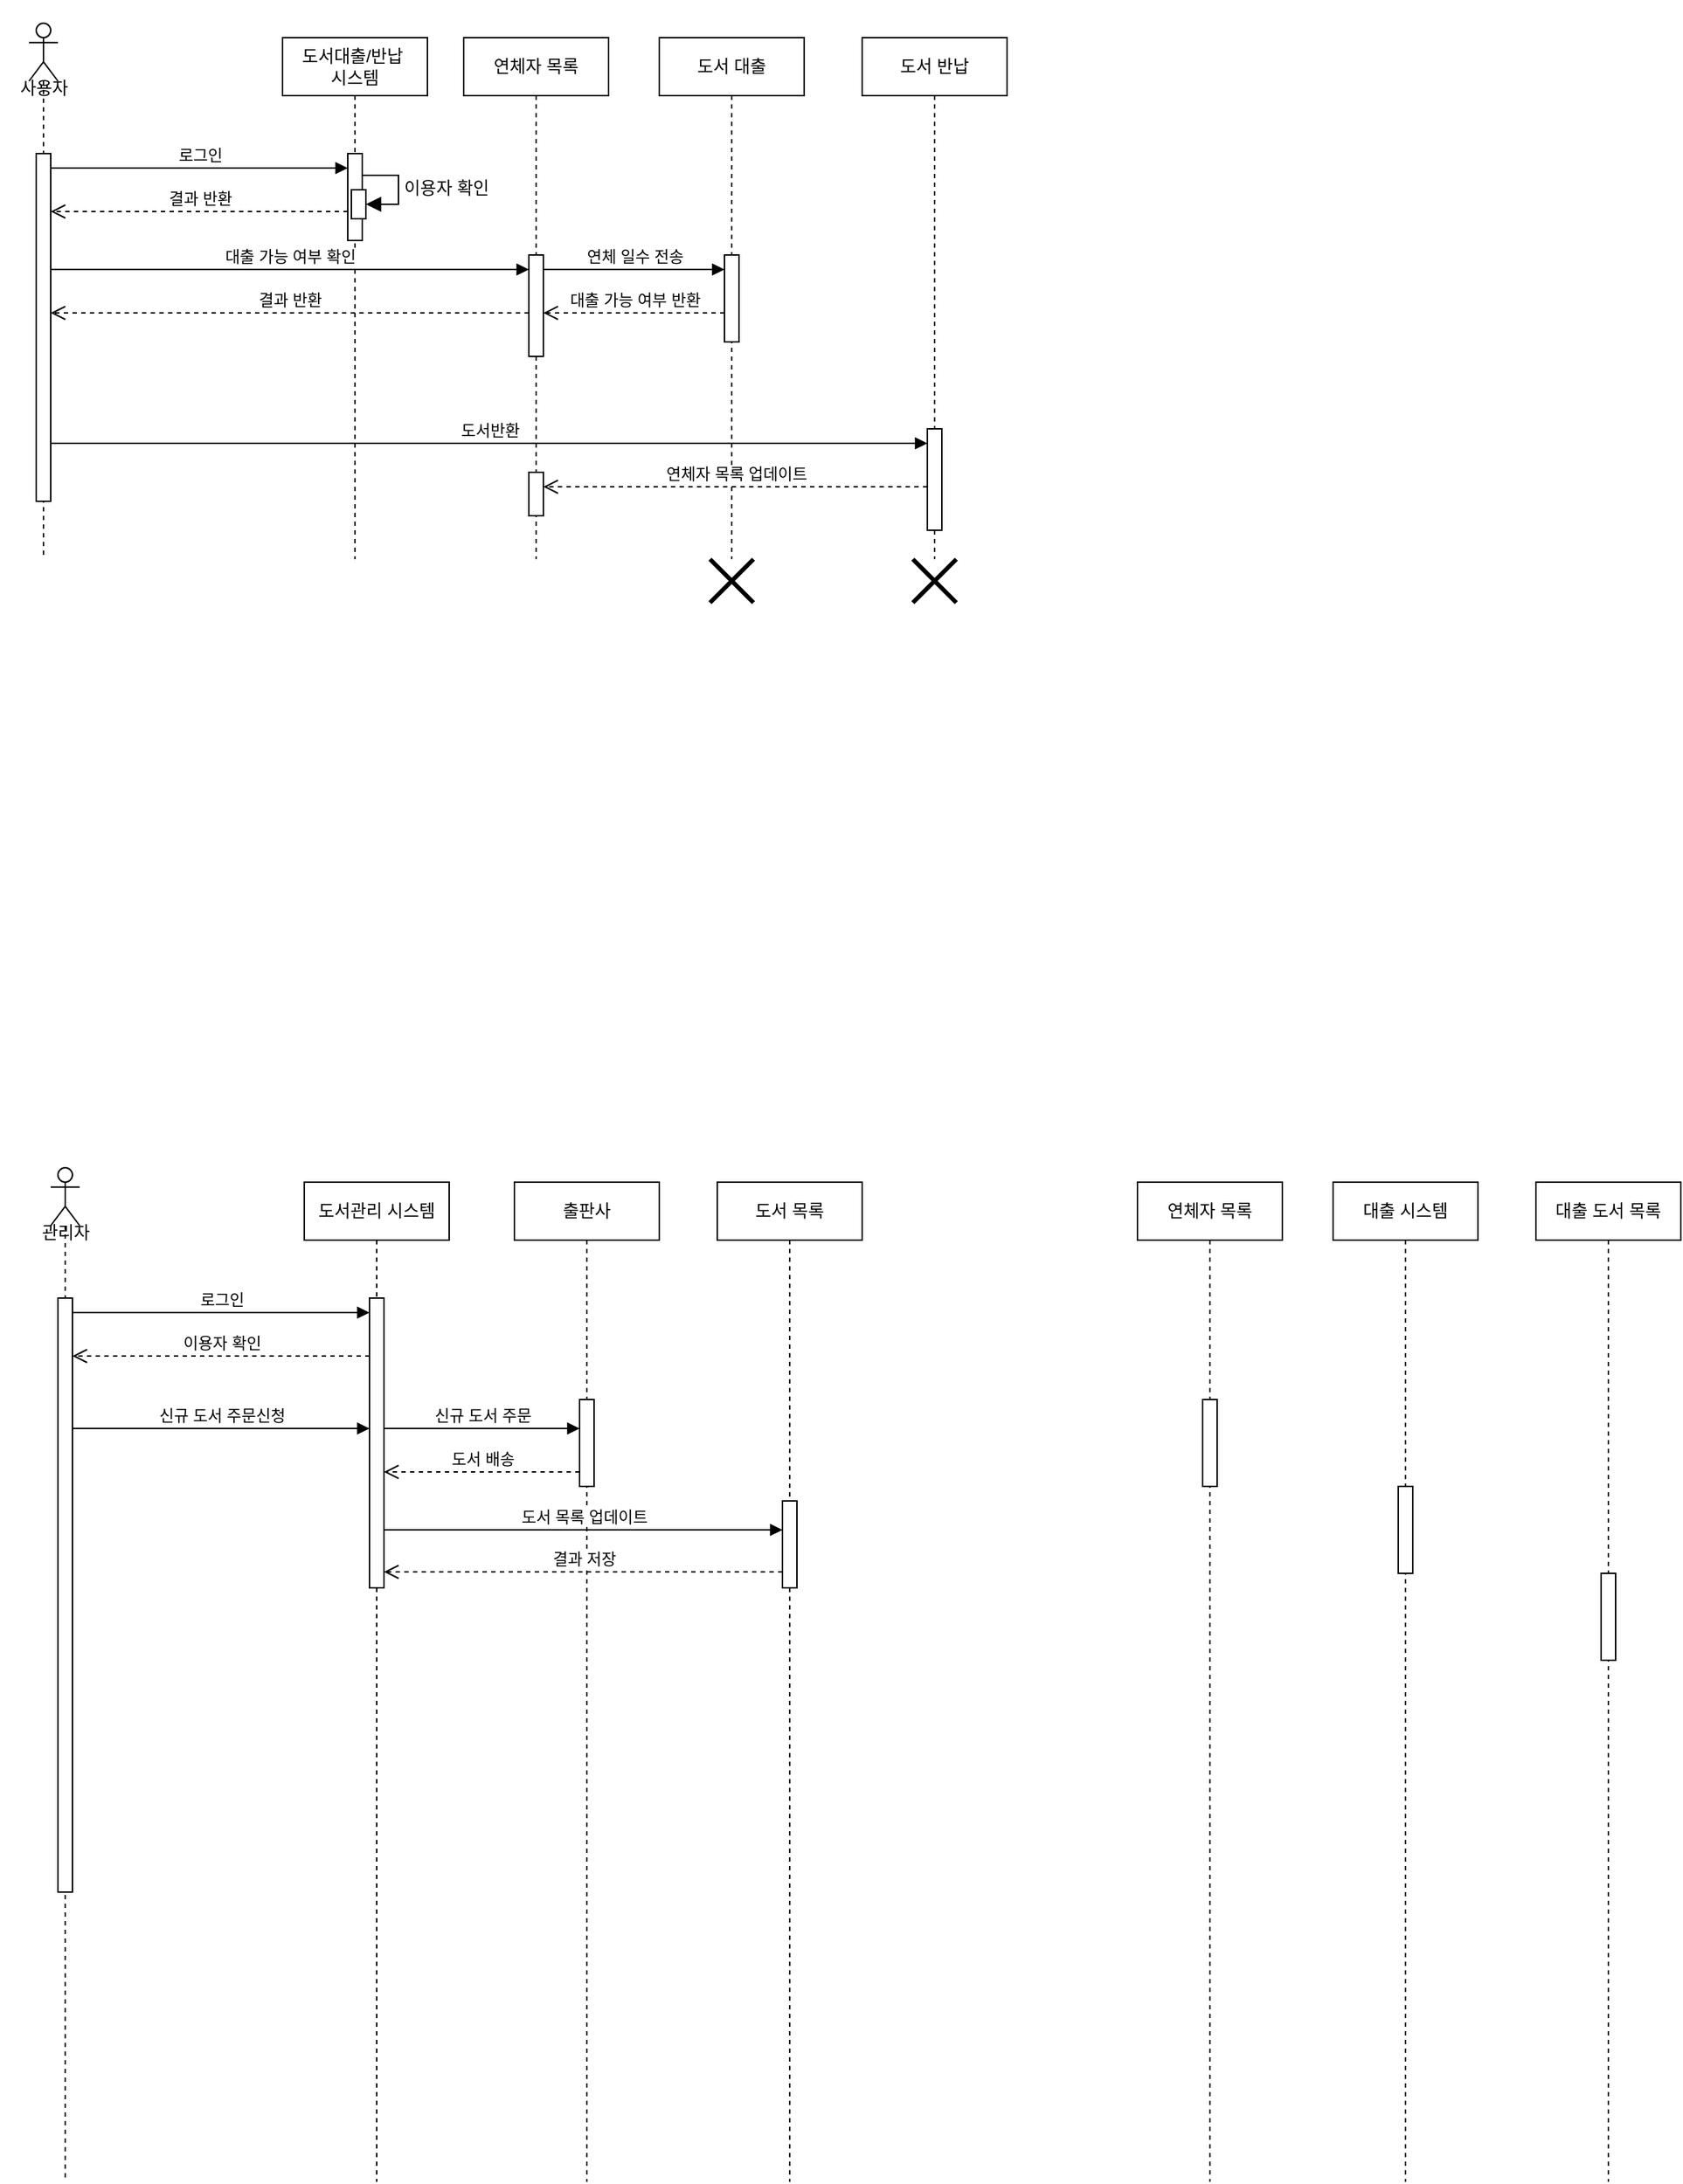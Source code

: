 <mxfile version="24.4.8" type="github">
  <diagram name="Page-1" id="2YBvvXClWsGukQMizWep">
    <mxGraphModel dx="593" dy="656" grid="1" gridSize="10" guides="1" tooltips="1" connect="1" arrows="1" fold="1" page="1" pageScale="1" pageWidth="850" pageHeight="1100" math="0" shadow="0">
      <root>
        <mxCell id="0" />
        <mxCell id="1" parent="0" />
        <mxCell id="aM9ryv3xv72pqoxQDRHE-5" value="도서대출/반납&amp;nbsp;&lt;div&gt;시스템&lt;/div&gt;" style="shape=umlLifeline;perimeter=lifelinePerimeter;whiteSpace=wrap;html=1;container=0;dropTarget=0;collapsible=0;recursiveResize=0;outlineConnect=0;portConstraint=eastwest;newEdgeStyle={&quot;edgeStyle&quot;:&quot;elbowEdgeStyle&quot;,&quot;elbow&quot;:&quot;vertical&quot;,&quot;curved&quot;:0,&quot;rounded&quot;:0};" parent="1" vertex="1">
          <mxGeometry x="250" y="40" width="100" height="360" as="geometry" />
        </mxCell>
        <mxCell id="aM9ryv3xv72pqoxQDRHE-6" value="" style="html=1;points=[];perimeter=orthogonalPerimeter;outlineConnect=0;targetShapes=umlLifeline;portConstraint=eastwest;newEdgeStyle={&quot;edgeStyle&quot;:&quot;elbowEdgeStyle&quot;,&quot;elbow&quot;:&quot;vertical&quot;,&quot;curved&quot;:0,&quot;rounded&quot;:0};" parent="aM9ryv3xv72pqoxQDRHE-5" vertex="1">
          <mxGeometry x="45" y="80" width="10" height="60" as="geometry" />
        </mxCell>
        <mxCell id="Jhwk-P5TLDZi5mh6erDE-21" value="" style="html=1;points=[[0,0,0,0,5],[0,1,0,0,-5],[1,0,0,0,5],[1,1,0,0,-5]];perimeter=orthogonalPerimeter;outlineConnect=0;targetShapes=umlLifeline;portConstraint=eastwest;newEdgeStyle={&quot;curved&quot;:0,&quot;rounded&quot;:0};" parent="aM9ryv3xv72pqoxQDRHE-5" vertex="1">
          <mxGeometry x="47.5" y="105" width="10" height="20" as="geometry" />
        </mxCell>
        <mxCell id="Jhwk-P5TLDZi5mh6erDE-22" value="이용자 확인" style="html=1;align=left;spacingLeft=2;endArrow=block;rounded=0;edgeStyle=orthogonalEdgeStyle;curved=0;rounded=0;fontSize=12;startSize=8;endSize=8;" parent="aM9ryv3xv72pqoxQDRHE-5" source="aM9ryv3xv72pqoxQDRHE-6" target="Jhwk-P5TLDZi5mh6erDE-21" edge="1">
          <mxGeometry relative="1" as="geometry">
            <mxPoint x="64.99" y="95" as="sourcePoint" />
            <Array as="points">
              <mxPoint x="80" y="95" />
              <mxPoint x="80" y="115" />
            </Array>
            <mxPoint x="60" y="115" as="targetPoint" />
          </mxGeometry>
        </mxCell>
        <mxCell id="aM9ryv3xv72pqoxQDRHE-7" value="로그인" style="html=1;verticalAlign=bottom;endArrow=block;edgeStyle=elbowEdgeStyle;elbow=vertical;curved=0;rounded=0;" parent="1" edge="1">
          <mxGeometry relative="1" as="geometry">
            <mxPoint x="90" y="130" as="sourcePoint" />
            <Array as="points">
              <mxPoint x="180" y="130" />
            </Array>
            <mxPoint x="295" y="130" as="targetPoint" />
          </mxGeometry>
        </mxCell>
        <mxCell id="aM9ryv3xv72pqoxQDRHE-8" value="결과 반환" style="html=1;verticalAlign=bottom;endArrow=open;dashed=1;endSize=8;edgeStyle=elbowEdgeStyle;elbow=vertical;curved=0;rounded=0;" parent="1" edge="1">
          <mxGeometry relative="1" as="geometry">
            <mxPoint x="90" y="160" as="targetPoint" />
            <Array as="points">
              <mxPoint x="175" y="160" />
            </Array>
            <mxPoint x="295" y="160" as="sourcePoint" />
          </mxGeometry>
        </mxCell>
        <mxCell id="mj2deutr0jRf98EYcBfr-7" value="&lt;div&gt;&lt;br data-sider-select-id=&quot;c6c3f6cf-2669-4e7e-9b7d-920c293ce798&quot;&gt;&lt;/div&gt;&lt;div&gt;&lt;br&gt;&lt;/div&gt;&lt;div&gt;&lt;br&gt;&lt;/div&gt;&lt;div&gt;&lt;br&gt;&lt;/div&gt;&lt;div&gt;&lt;br&gt;&lt;/div&gt;" style="shape=umlLifeline;perimeter=lifelinePerimeter;whiteSpace=wrap;html=1;container=1;dropTarget=0;collapsible=0;recursiveResize=0;outlineConnect=0;portConstraint=eastwest;newEdgeStyle={&quot;curved&quot;:0,&quot;rounded&quot;:0};participant=umlActor;size=40;" parent="1" vertex="1">
          <mxGeometry x="75" y="30" width="20" height="370" as="geometry" />
        </mxCell>
        <mxCell id="mj2deutr0jRf98EYcBfr-2" value="" style="html=1;points=[];perimeter=orthogonalPerimeter;outlineConnect=0;targetShapes=umlLifeline;portConstraint=eastwest;newEdgeStyle={&quot;edgeStyle&quot;:&quot;elbowEdgeStyle&quot;,&quot;elbow&quot;:&quot;vertical&quot;,&quot;curved&quot;:0,&quot;rounded&quot;:0};" parent="mj2deutr0jRf98EYcBfr-7" vertex="1">
          <mxGeometry x="5" y="90" width="10" height="240" as="geometry" />
        </mxCell>
        <mxCell id="mj2deutr0jRf98EYcBfr-11" value="사용자" style="text;html=1;align=center;verticalAlign=middle;resizable=0;points=[];autosize=1;strokeColor=none;fillColor=none;" parent="1" vertex="1">
          <mxGeometry x="55" y="60" width="60" height="30" as="geometry" />
        </mxCell>
        <mxCell id="mj2deutr0jRf98EYcBfr-12" value="연체자 목록" style="shape=umlLifeline;perimeter=lifelinePerimeter;whiteSpace=wrap;html=1;container=0;dropTarget=0;collapsible=0;recursiveResize=0;outlineConnect=0;portConstraint=eastwest;newEdgeStyle={&quot;edgeStyle&quot;:&quot;elbowEdgeStyle&quot;,&quot;elbow&quot;:&quot;vertical&quot;,&quot;curved&quot;:0,&quot;rounded&quot;:0};" parent="1" vertex="1">
          <mxGeometry x="375" y="40" width="100" height="360" as="geometry" />
        </mxCell>
        <mxCell id="mj2deutr0jRf98EYcBfr-13" value="" style="html=1;points=[];perimeter=orthogonalPerimeter;outlineConnect=0;targetShapes=umlLifeline;portConstraint=eastwest;newEdgeStyle={&quot;edgeStyle&quot;:&quot;elbowEdgeStyle&quot;,&quot;elbow&quot;:&quot;vertical&quot;,&quot;curved&quot;:0,&quot;rounded&quot;:0};" parent="mj2deutr0jRf98EYcBfr-12" vertex="1">
          <mxGeometry x="45" y="150" width="10" height="70" as="geometry" />
        </mxCell>
        <mxCell id="Jhwk-P5TLDZi5mh6erDE-35" value="" style="html=1;points=[];perimeter=orthogonalPerimeter;outlineConnect=0;targetShapes=umlLifeline;portConstraint=eastwest;newEdgeStyle={&quot;edgeStyle&quot;:&quot;elbowEdgeStyle&quot;,&quot;elbow&quot;:&quot;vertical&quot;,&quot;curved&quot;:0,&quot;rounded&quot;:0};" parent="mj2deutr0jRf98EYcBfr-12" vertex="1">
          <mxGeometry x="45" y="300" width="10" height="30" as="geometry" />
        </mxCell>
        <mxCell id="mj2deutr0jRf98EYcBfr-14" value="도서 대출" style="shape=umlLifeline;perimeter=lifelinePerimeter;whiteSpace=wrap;html=1;container=0;dropTarget=0;collapsible=0;recursiveResize=0;outlineConnect=0;portConstraint=eastwest;newEdgeStyle={&quot;edgeStyle&quot;:&quot;elbowEdgeStyle&quot;,&quot;elbow&quot;:&quot;vertical&quot;,&quot;curved&quot;:0,&quot;rounded&quot;:0};" parent="1" vertex="1">
          <mxGeometry x="510" y="40" width="100" height="360" as="geometry" />
        </mxCell>
        <mxCell id="mj2deutr0jRf98EYcBfr-15" value="" style="html=1;points=[];perimeter=orthogonalPerimeter;outlineConnect=0;targetShapes=umlLifeline;portConstraint=eastwest;newEdgeStyle={&quot;edgeStyle&quot;:&quot;elbowEdgeStyle&quot;,&quot;elbow&quot;:&quot;vertical&quot;,&quot;curved&quot;:0,&quot;rounded&quot;:0};" parent="mj2deutr0jRf98EYcBfr-14" vertex="1">
          <mxGeometry x="45" y="150" width="10" height="60" as="geometry" />
        </mxCell>
        <mxCell id="mj2deutr0jRf98EYcBfr-16" value="도서 반납" style="shape=umlLifeline;perimeter=lifelinePerimeter;whiteSpace=wrap;html=1;container=0;dropTarget=0;collapsible=0;recursiveResize=0;outlineConnect=0;portConstraint=eastwest;newEdgeStyle={&quot;edgeStyle&quot;:&quot;elbowEdgeStyle&quot;,&quot;elbow&quot;:&quot;vertical&quot;,&quot;curved&quot;:0,&quot;rounded&quot;:0};" parent="1" vertex="1">
          <mxGeometry x="650" y="40" width="100" height="360" as="geometry" />
        </mxCell>
        <mxCell id="mj2deutr0jRf98EYcBfr-17" value="" style="html=1;points=[];perimeter=orthogonalPerimeter;outlineConnect=0;targetShapes=umlLifeline;portConstraint=eastwest;newEdgeStyle={&quot;edgeStyle&quot;:&quot;elbowEdgeStyle&quot;,&quot;elbow&quot;:&quot;vertical&quot;,&quot;curved&quot;:0,&quot;rounded&quot;:0};" parent="mj2deutr0jRf98EYcBfr-16" vertex="1">
          <mxGeometry x="45" y="270" width="10" height="70" as="geometry" />
        </mxCell>
        <mxCell id="Jhwk-P5TLDZi5mh6erDE-1" value="대출 가능 여부 확인" style="html=1;verticalAlign=bottom;endArrow=block;edgeStyle=elbowEdgeStyle;elbow=vertical;curved=0;rounded=0;" parent="1" edge="1">
          <mxGeometry x="-0.001" relative="1" as="geometry">
            <mxPoint x="90" y="200" as="sourcePoint" />
            <Array as="points">
              <mxPoint x="220" y="200" />
            </Array>
            <mxPoint x="420" y="200" as="targetPoint" />
            <mxPoint as="offset" />
          </mxGeometry>
        </mxCell>
        <mxCell id="Jhwk-P5TLDZi5mh6erDE-2" value="결과 반환" style="html=1;verticalAlign=bottom;endArrow=open;dashed=1;endSize=8;edgeStyle=elbowEdgeStyle;elbow=vertical;curved=0;rounded=0;" parent="1" source="mj2deutr0jRf98EYcBfr-13" target="mj2deutr0jRf98EYcBfr-2" edge="1">
          <mxGeometry relative="1" as="geometry">
            <mxPoint x="145" y="230" as="targetPoint" />
            <Array as="points">
              <mxPoint x="230" y="230" />
            </Array>
            <mxPoint x="350" y="230" as="sourcePoint" />
          </mxGeometry>
        </mxCell>
        <mxCell id="Jhwk-P5TLDZi5mh6erDE-3" value="도서관리 시스템" style="shape=umlLifeline;perimeter=lifelinePerimeter;whiteSpace=wrap;html=1;container=0;dropTarget=0;collapsible=0;recursiveResize=0;outlineConnect=0;portConstraint=eastwest;newEdgeStyle={&quot;edgeStyle&quot;:&quot;elbowEdgeStyle&quot;,&quot;elbow&quot;:&quot;vertical&quot;,&quot;curved&quot;:0,&quot;rounded&quot;:0};" parent="1" vertex="1">
          <mxGeometry x="265" y="830" width="100" height="690" as="geometry" />
        </mxCell>
        <mxCell id="Jhwk-P5TLDZi5mh6erDE-4" value="" style="html=1;points=[];perimeter=orthogonalPerimeter;outlineConnect=0;targetShapes=umlLifeline;portConstraint=eastwest;newEdgeStyle={&quot;edgeStyle&quot;:&quot;elbowEdgeStyle&quot;,&quot;elbow&quot;:&quot;vertical&quot;,&quot;curved&quot;:0,&quot;rounded&quot;:0};" parent="Jhwk-P5TLDZi5mh6erDE-3" vertex="1">
          <mxGeometry x="45" y="80" width="10" height="200" as="geometry" />
        </mxCell>
        <mxCell id="Jhwk-P5TLDZi5mh6erDE-5" value="로그인" style="html=1;verticalAlign=bottom;endArrow=block;edgeStyle=elbowEdgeStyle;elbow=vertical;curved=0;rounded=0;" parent="1" edge="1">
          <mxGeometry relative="1" as="geometry">
            <mxPoint x="105" y="920" as="sourcePoint" />
            <Array as="points">
              <mxPoint x="195" y="920" />
            </Array>
            <mxPoint x="310" y="920" as="targetPoint" />
          </mxGeometry>
        </mxCell>
        <mxCell id="Jhwk-P5TLDZi5mh6erDE-6" value="이용자 확인" style="html=1;verticalAlign=bottom;endArrow=open;dashed=1;endSize=8;edgeStyle=elbowEdgeStyle;elbow=vertical;curved=0;rounded=0;" parent="1" edge="1">
          <mxGeometry relative="1" as="geometry">
            <mxPoint x="105" y="950" as="targetPoint" />
            <Array as="points">
              <mxPoint x="190" y="950" />
            </Array>
            <mxPoint x="310" y="950" as="sourcePoint" />
          </mxGeometry>
        </mxCell>
        <mxCell id="Jhwk-P5TLDZi5mh6erDE-7" value="&lt;div&gt;&lt;br&gt;&lt;/div&gt;&lt;div&gt;&lt;br&gt;&lt;/div&gt;&lt;div&gt;&lt;br&gt;&lt;/div&gt;&lt;div&gt;&lt;br&gt;&lt;/div&gt;&lt;div&gt;&lt;br&gt;&lt;/div&gt;" style="shape=umlLifeline;perimeter=lifelinePerimeter;whiteSpace=wrap;html=1;container=1;dropTarget=0;collapsible=0;recursiveResize=0;outlineConnect=0;portConstraint=eastwest;newEdgeStyle={&quot;curved&quot;:0,&quot;rounded&quot;:0};participant=umlActor;size=40;" parent="1" vertex="1">
          <mxGeometry x="90" y="820" width="20" height="700" as="geometry" />
        </mxCell>
        <mxCell id="Jhwk-P5TLDZi5mh6erDE-8" value="" style="html=1;points=[];perimeter=orthogonalPerimeter;outlineConnect=0;targetShapes=umlLifeline;portConstraint=eastwest;newEdgeStyle={&quot;edgeStyle&quot;:&quot;elbowEdgeStyle&quot;,&quot;elbow&quot;:&quot;vertical&quot;,&quot;curved&quot;:0,&quot;rounded&quot;:0};" parent="Jhwk-P5TLDZi5mh6erDE-7" vertex="1">
          <mxGeometry x="5" y="90" width="10" height="410" as="geometry" />
        </mxCell>
        <mxCell id="Jhwk-P5TLDZi5mh6erDE-9" value="관리자" style="text;html=1;align=center;verticalAlign=middle;resizable=0;points=[];autosize=1;strokeColor=none;fillColor=none;" parent="1" vertex="1">
          <mxGeometry x="70" y="850" width="60" height="30" as="geometry" />
        </mxCell>
        <mxCell id="Jhwk-P5TLDZi5mh6erDE-10" value="연체자 목록" style="shape=umlLifeline;perimeter=lifelinePerimeter;whiteSpace=wrap;html=1;container=0;dropTarget=0;collapsible=0;recursiveResize=0;outlineConnect=0;portConstraint=eastwest;newEdgeStyle={&quot;edgeStyle&quot;:&quot;elbowEdgeStyle&quot;,&quot;elbow&quot;:&quot;vertical&quot;,&quot;curved&quot;:0,&quot;rounded&quot;:0};" parent="1" vertex="1">
          <mxGeometry x="840" y="830" width="100" height="690" as="geometry" />
        </mxCell>
        <mxCell id="Jhwk-P5TLDZi5mh6erDE-11" value="" style="html=1;points=[];perimeter=orthogonalPerimeter;outlineConnect=0;targetShapes=umlLifeline;portConstraint=eastwest;newEdgeStyle={&quot;edgeStyle&quot;:&quot;elbowEdgeStyle&quot;,&quot;elbow&quot;:&quot;vertical&quot;,&quot;curved&quot;:0,&quot;rounded&quot;:0};" parent="Jhwk-P5TLDZi5mh6erDE-10" vertex="1">
          <mxGeometry x="45" y="150" width="10" height="60" as="geometry" />
        </mxCell>
        <mxCell id="Jhwk-P5TLDZi5mh6erDE-12" value="대출 시스템" style="shape=umlLifeline;perimeter=lifelinePerimeter;whiteSpace=wrap;html=1;container=0;dropTarget=0;collapsible=0;recursiveResize=0;outlineConnect=0;portConstraint=eastwest;newEdgeStyle={&quot;edgeStyle&quot;:&quot;elbowEdgeStyle&quot;,&quot;elbow&quot;:&quot;vertical&quot;,&quot;curved&quot;:0,&quot;rounded&quot;:0};" parent="1" vertex="1">
          <mxGeometry x="975" y="830" width="100" height="690" as="geometry" />
        </mxCell>
        <mxCell id="Jhwk-P5TLDZi5mh6erDE-13" value="" style="html=1;points=[];perimeter=orthogonalPerimeter;outlineConnect=0;targetShapes=umlLifeline;portConstraint=eastwest;newEdgeStyle={&quot;edgeStyle&quot;:&quot;elbowEdgeStyle&quot;,&quot;elbow&quot;:&quot;vertical&quot;,&quot;curved&quot;:0,&quot;rounded&quot;:0};" parent="Jhwk-P5TLDZi5mh6erDE-12" vertex="1">
          <mxGeometry x="45" y="210" width="10" height="60" as="geometry" />
        </mxCell>
        <mxCell id="Jhwk-P5TLDZi5mh6erDE-14" value="대출 도서 목록" style="shape=umlLifeline;perimeter=lifelinePerimeter;whiteSpace=wrap;html=1;container=0;dropTarget=0;collapsible=0;recursiveResize=0;outlineConnect=0;portConstraint=eastwest;newEdgeStyle={&quot;edgeStyle&quot;:&quot;elbowEdgeStyle&quot;,&quot;elbow&quot;:&quot;vertical&quot;,&quot;curved&quot;:0,&quot;rounded&quot;:0};" parent="1" vertex="1">
          <mxGeometry x="1115" y="830" width="100" height="690" as="geometry" />
        </mxCell>
        <mxCell id="Jhwk-P5TLDZi5mh6erDE-15" value="" style="html=1;points=[];perimeter=orthogonalPerimeter;outlineConnect=0;targetShapes=umlLifeline;portConstraint=eastwest;newEdgeStyle={&quot;edgeStyle&quot;:&quot;elbowEdgeStyle&quot;,&quot;elbow&quot;:&quot;vertical&quot;,&quot;curved&quot;:0,&quot;rounded&quot;:0};" parent="Jhwk-P5TLDZi5mh6erDE-14" vertex="1">
          <mxGeometry x="45" y="270" width="10" height="60" as="geometry" />
        </mxCell>
        <mxCell id="Jhwk-P5TLDZi5mh6erDE-33" value="연체 일수 전송" style="html=1;verticalAlign=bottom;endArrow=block;edgeStyle=elbowEdgeStyle;elbow=vertical;curved=0;rounded=0;" parent="1" source="mj2deutr0jRf98EYcBfr-13" target="mj2deutr0jRf98EYcBfr-15" edge="1">
          <mxGeometry x="-0.001" relative="1" as="geometry">
            <mxPoint x="100" y="210" as="sourcePoint" />
            <Array as="points">
              <mxPoint x="530" y="200" />
              <mxPoint x="440" y="210" />
            </Array>
            <mxPoint x="430" y="210" as="targetPoint" />
            <mxPoint as="offset" />
          </mxGeometry>
        </mxCell>
        <mxCell id="Jhwk-P5TLDZi5mh6erDE-34" value="대출 가능 여부 반환" style="html=1;verticalAlign=bottom;endArrow=open;dashed=1;endSize=8;edgeStyle=elbowEdgeStyle;elbow=horizontal;curved=0;rounded=0;" parent="1" source="mj2deutr0jRf98EYcBfr-15" target="mj2deutr0jRf98EYcBfr-13" edge="1">
          <mxGeometry relative="1" as="geometry">
            <mxPoint x="440" y="230" as="targetPoint" />
            <Array as="points">
              <mxPoint x="490" y="230" />
            </Array>
            <mxPoint x="550" y="230.14" as="sourcePoint" />
          </mxGeometry>
        </mxCell>
        <mxCell id="Jhwk-P5TLDZi5mh6erDE-36" value="도서반환" style="html=1;verticalAlign=bottom;endArrow=block;edgeStyle=elbowEdgeStyle;elbow=vertical;curved=0;rounded=0;" parent="1" target="mj2deutr0jRf98EYcBfr-17" edge="1">
          <mxGeometry relative="1" as="geometry">
            <mxPoint x="90" y="320" as="sourcePoint" />
            <Array as="points" />
            <mxPoint x="690" y="320.05" as="targetPoint" />
          </mxGeometry>
        </mxCell>
        <mxCell id="y0-L_HAZ2gwwJkhVv4Zw-1" value="연체자 목록 업데이트" style="html=1;verticalAlign=bottom;endArrow=open;dashed=1;endSize=8;edgeStyle=elbowEdgeStyle;elbow=horizontal;curved=0;rounded=0;" parent="1" source="mj2deutr0jRf98EYcBfr-17" target="Jhwk-P5TLDZi5mh6erDE-35" edge="1">
          <mxGeometry relative="1" as="geometry">
            <mxPoint x="500" y="350" as="targetPoint" />
            <Array as="points">
              <mxPoint x="560" y="350" />
            </Array>
            <mxPoint x="625" y="350" as="sourcePoint" />
          </mxGeometry>
        </mxCell>
        <mxCell id="y0-L_HAZ2gwwJkhVv4Zw-5" value="" style="shape=umlDestroy;whiteSpace=wrap;html=1;strokeWidth=3;targetShapes=umlLifeline;" parent="1" vertex="1">
          <mxGeometry x="545" y="400" width="30" height="30" as="geometry" />
        </mxCell>
        <mxCell id="y0-L_HAZ2gwwJkhVv4Zw-6" value="" style="shape=umlDestroy;whiteSpace=wrap;html=1;strokeWidth=3;targetShapes=umlLifeline;" parent="1" vertex="1">
          <mxGeometry x="685" y="400" width="30" height="30" as="geometry" />
        </mxCell>
        <mxCell id="YkTwqizVivUnNTWA5we7-1" value="출판사" style="shape=umlLifeline;perimeter=lifelinePerimeter;whiteSpace=wrap;html=1;container=0;dropTarget=0;collapsible=0;recursiveResize=0;outlineConnect=0;portConstraint=eastwest;newEdgeStyle={&quot;edgeStyle&quot;:&quot;elbowEdgeStyle&quot;,&quot;elbow&quot;:&quot;vertical&quot;,&quot;curved&quot;:0,&quot;rounded&quot;:0};" vertex="1" parent="1">
          <mxGeometry x="410" y="830" width="100" height="690" as="geometry" />
        </mxCell>
        <mxCell id="YkTwqizVivUnNTWA5we7-2" value="" style="html=1;points=[];perimeter=orthogonalPerimeter;outlineConnect=0;targetShapes=umlLifeline;portConstraint=eastwest;newEdgeStyle={&quot;edgeStyle&quot;:&quot;elbowEdgeStyle&quot;,&quot;elbow&quot;:&quot;vertical&quot;,&quot;curved&quot;:0,&quot;rounded&quot;:0};" vertex="1" parent="YkTwqizVivUnNTWA5we7-1">
          <mxGeometry x="45" y="150" width="10" height="60" as="geometry" />
        </mxCell>
        <mxCell id="YkTwqizVivUnNTWA5we7-3" value="도서 목록" style="shape=umlLifeline;perimeter=lifelinePerimeter;whiteSpace=wrap;html=1;container=0;dropTarget=0;collapsible=0;recursiveResize=0;outlineConnect=0;portConstraint=eastwest;newEdgeStyle={&quot;edgeStyle&quot;:&quot;elbowEdgeStyle&quot;,&quot;elbow&quot;:&quot;vertical&quot;,&quot;curved&quot;:0,&quot;rounded&quot;:0};" vertex="1" parent="1">
          <mxGeometry x="550" y="830" width="100" height="690" as="geometry" />
        </mxCell>
        <mxCell id="YkTwqizVivUnNTWA5we7-4" value="" style="html=1;points=[];perimeter=orthogonalPerimeter;outlineConnect=0;targetShapes=umlLifeline;portConstraint=eastwest;newEdgeStyle={&quot;edgeStyle&quot;:&quot;elbowEdgeStyle&quot;,&quot;elbow&quot;:&quot;vertical&quot;,&quot;curved&quot;:0,&quot;rounded&quot;:0};" vertex="1" parent="YkTwqizVivUnNTWA5we7-3">
          <mxGeometry x="45" y="220" width="10" height="60" as="geometry" />
        </mxCell>
        <mxCell id="YkTwqizVivUnNTWA5we7-5" value="신규 도서 주문신청" style="html=1;verticalAlign=bottom;endArrow=block;edgeStyle=elbowEdgeStyle;elbow=vertical;curved=0;rounded=0;" edge="1" parent="1" source="Jhwk-P5TLDZi5mh6erDE-8">
          <mxGeometry relative="1" as="geometry">
            <mxPoint x="110" y="1000" as="sourcePoint" />
            <Array as="points">
              <mxPoint x="200" y="1000" />
            </Array>
            <mxPoint x="310" y="1000" as="targetPoint" />
          </mxGeometry>
        </mxCell>
        <mxCell id="YkTwqizVivUnNTWA5we7-6" value="신규 도서 주문" style="html=1;verticalAlign=bottom;endArrow=block;edgeStyle=elbowEdgeStyle;elbow=vertical;curved=0;rounded=0;" edge="1" parent="1" target="YkTwqizVivUnNTWA5we7-2">
          <mxGeometry relative="1" as="geometry">
            <mxPoint x="320" y="1000" as="sourcePoint" />
            <Array as="points">
              <mxPoint x="415" y="1000" />
            </Array>
            <mxPoint x="450" y="1000" as="targetPoint" />
          </mxGeometry>
        </mxCell>
        <mxCell id="YkTwqizVivUnNTWA5we7-7" value="도서 배송" style="html=1;verticalAlign=bottom;endArrow=open;dashed=1;endSize=8;edgeStyle=elbowEdgeStyle;elbow=vertical;curved=0;rounded=0;" edge="1" parent="1">
          <mxGeometry relative="1" as="geometry">
            <mxPoint x="320" y="1030" as="targetPoint" />
            <Array as="points">
              <mxPoint x="335" y="1030" />
            </Array>
            <mxPoint x="455" y="1030" as="sourcePoint" />
          </mxGeometry>
        </mxCell>
        <mxCell id="YkTwqizVivUnNTWA5we7-8" value="도서 목록 업데이트" style="html=1;verticalAlign=bottom;endArrow=block;edgeStyle=elbowEdgeStyle;elbow=vertical;curved=0;rounded=0;" edge="1" parent="1" source="Jhwk-P5TLDZi5mh6erDE-4" target="YkTwqizVivUnNTWA5we7-4">
          <mxGeometry relative="1" as="geometry">
            <mxPoint x="330" y="1070" as="sourcePoint" />
            <Array as="points">
              <mxPoint x="425" y="1070" />
            </Array>
            <mxPoint x="465" y="1070" as="targetPoint" />
          </mxGeometry>
        </mxCell>
        <mxCell id="YkTwqizVivUnNTWA5we7-9" value="결과 저장" style="html=1;verticalAlign=bottom;endArrow=open;dashed=1;endSize=8;edgeStyle=elbowEdgeStyle;elbow=vertical;curved=0;rounded=0;" edge="1" parent="1" source="YkTwqizVivUnNTWA5we7-4" target="Jhwk-P5TLDZi5mh6erDE-4">
          <mxGeometry relative="1" as="geometry">
            <mxPoint x="410" y="1099" as="targetPoint" />
            <Array as="points">
              <mxPoint x="425" y="1099" />
            </Array>
            <mxPoint x="545" y="1099" as="sourcePoint" />
          </mxGeometry>
        </mxCell>
      </root>
    </mxGraphModel>
  </diagram>
</mxfile>
